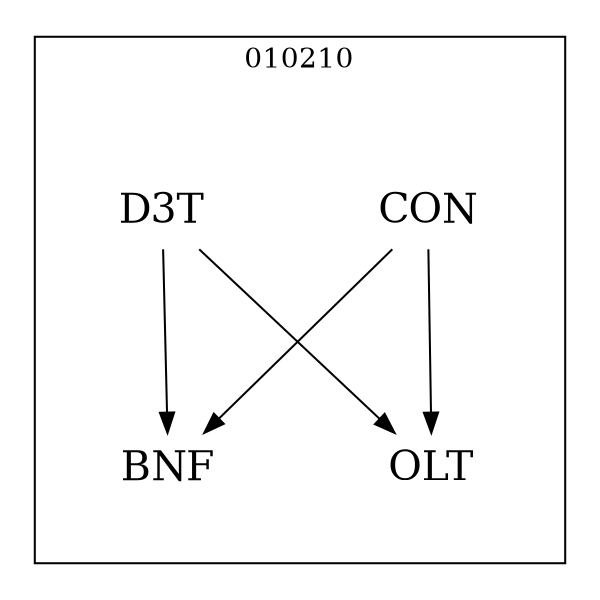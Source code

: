 strict digraph DAGS {
	size = "4,4!" ; ratio ="fill"; subgraph cluster_0{
			labeldoc = "t";
			label = "010210";node	[label= CON, shape = plaintext, fontsize=20] CON;node	[label= BNF, shape = plaintext, fontsize=20] BNF;node	[label= D3T, shape = plaintext, fontsize=20] D3T;node	[label= OLT, shape = plaintext, fontsize=20] OLT;
CON->BNF;
CON->OLT;
D3T->BNF;
D3T->OLT;
	}}